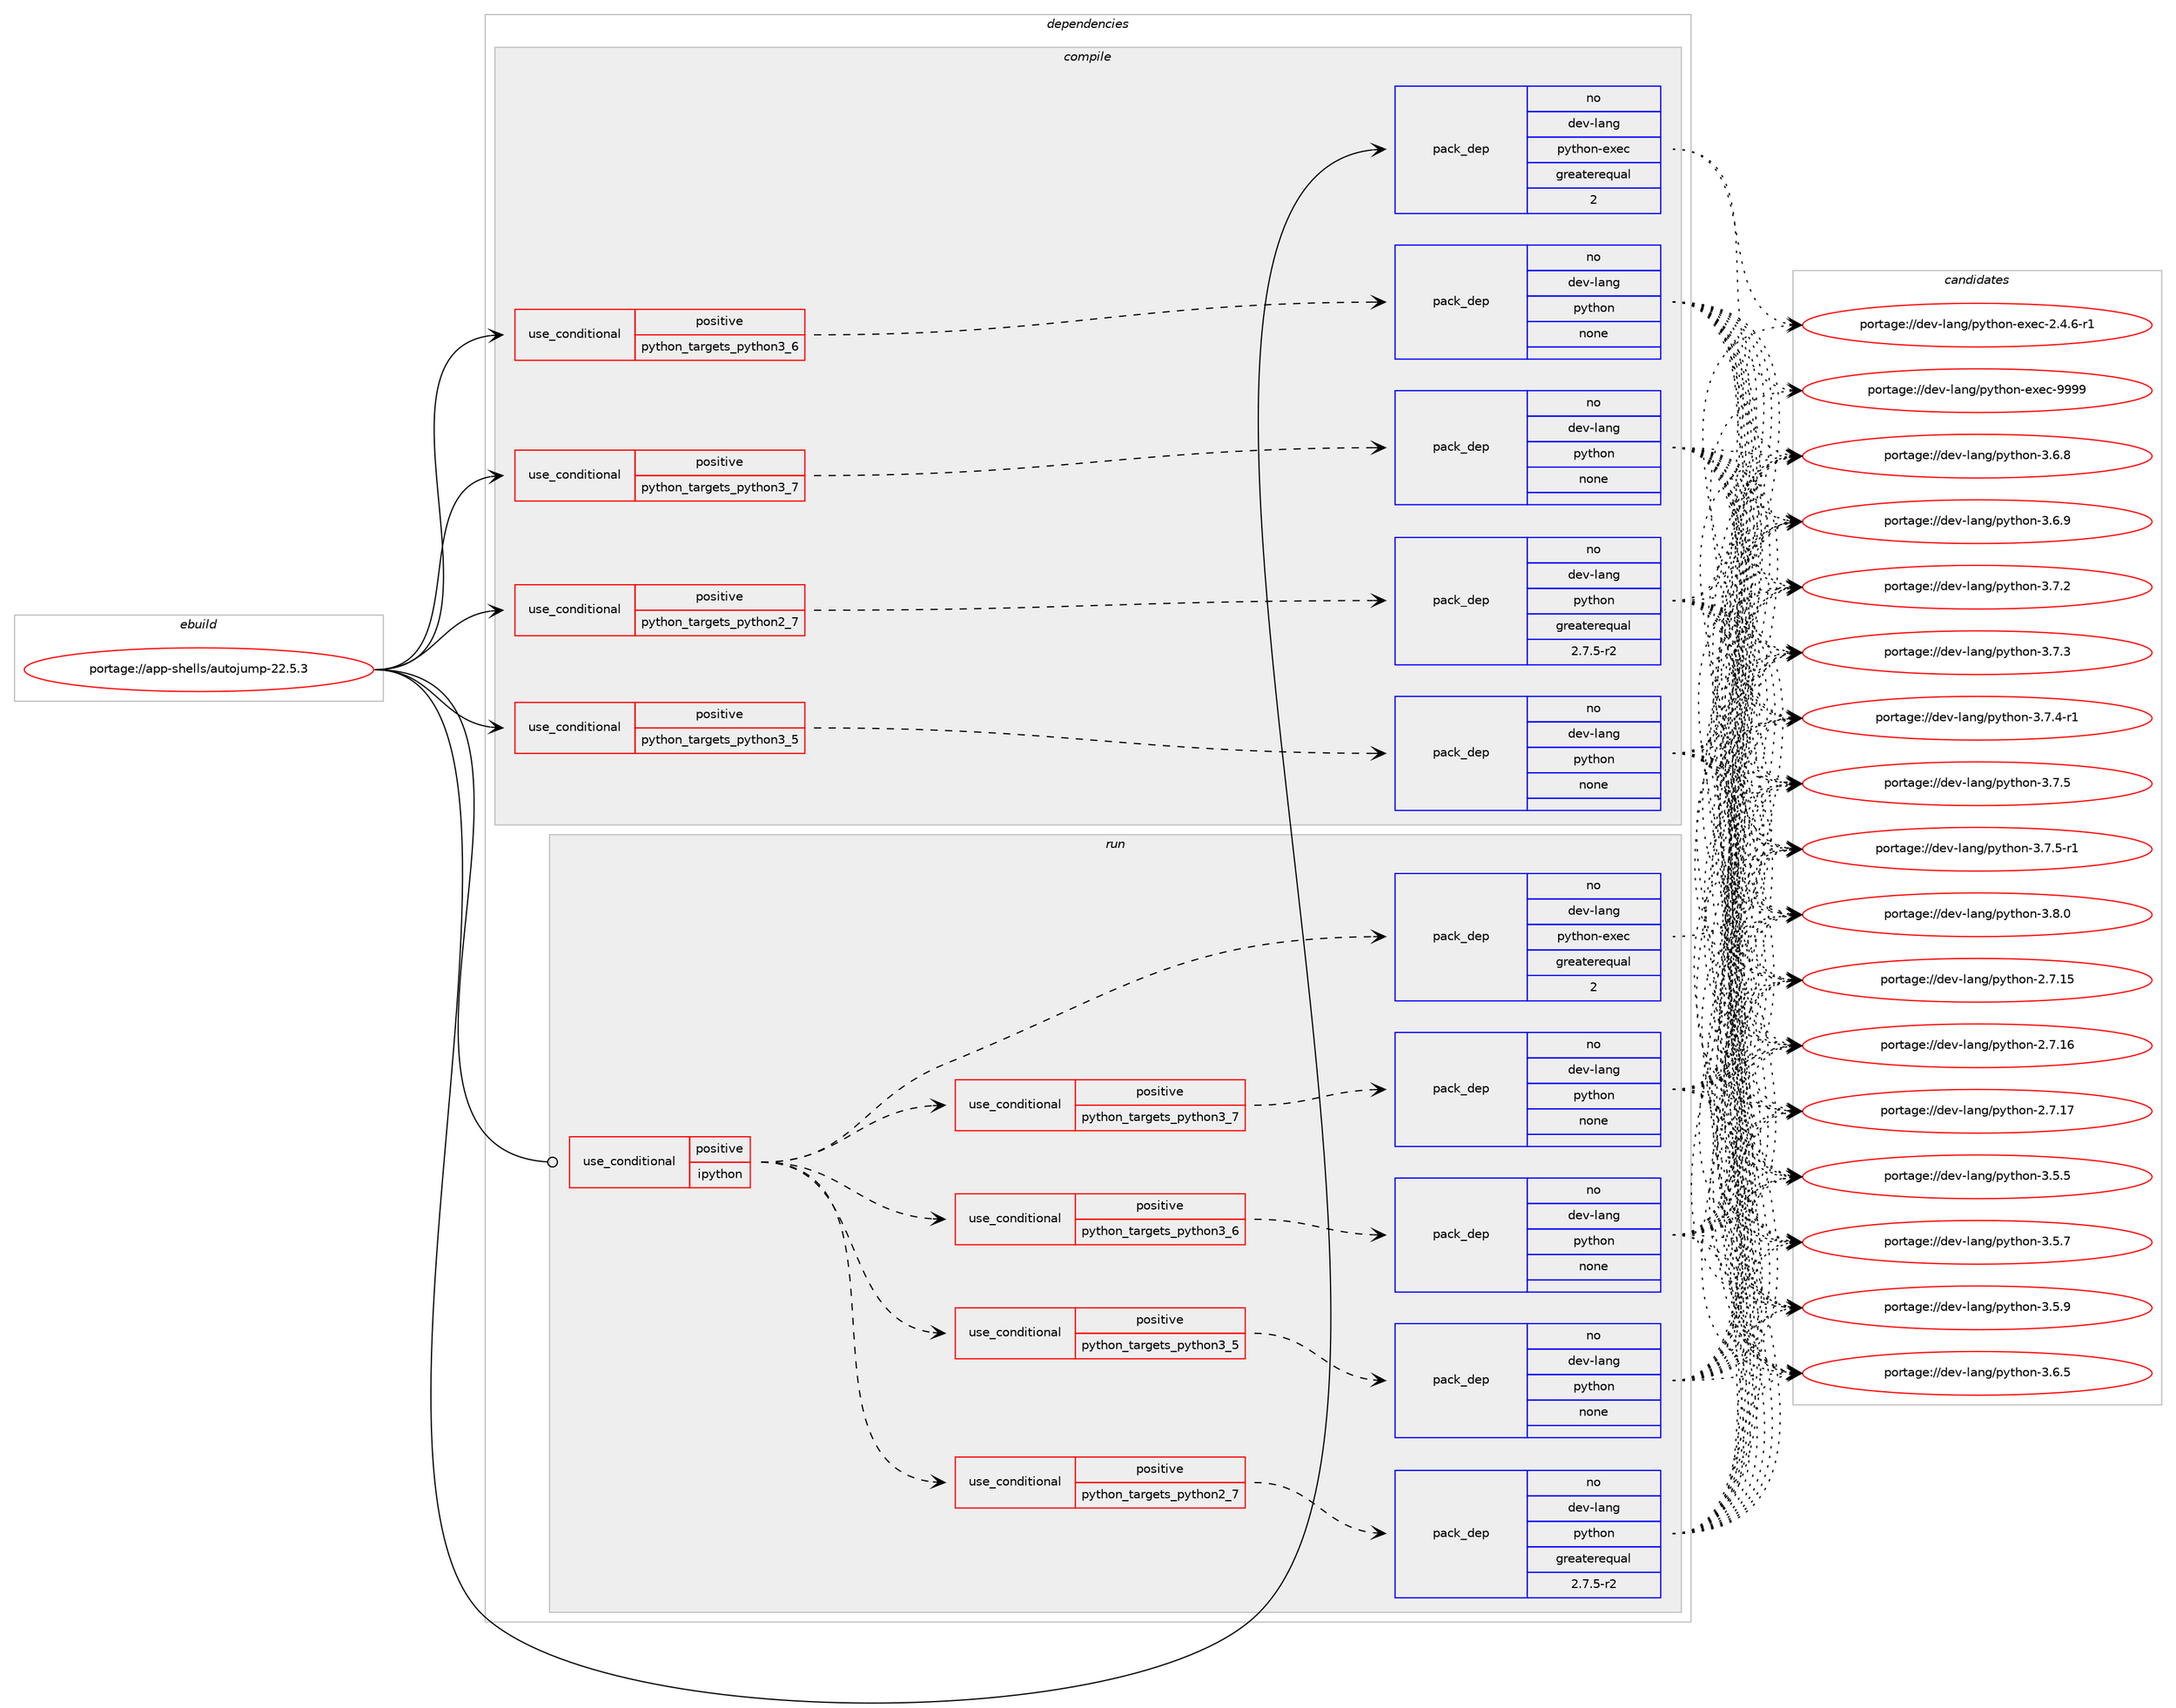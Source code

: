 digraph prolog {

# *************
# Graph options
# *************

newrank=true;
concentrate=true;
compound=true;
graph [rankdir=LR,fontname=Helvetica,fontsize=10,ranksep=1.5];#, ranksep=2.5, nodesep=0.2];
edge  [arrowhead=vee];
node  [fontname=Helvetica,fontsize=10];

# **********
# The ebuild
# **********

subgraph cluster_leftcol {
color=gray;
rank=same;
label=<<i>ebuild</i>>;
id [label="portage://app-shells/autojump-22.5.3", color=red, width=4, href="../app-shells/autojump-22.5.3.svg"];
}

# ****************
# The dependencies
# ****************

subgraph cluster_midcol {
color=gray;
label=<<i>dependencies</i>>;
subgraph cluster_compile {
fillcolor="#eeeeee";
style=filled;
label=<<i>compile</i>>;
subgraph cond10484 {
dependency42448 [label=<<TABLE BORDER="0" CELLBORDER="1" CELLSPACING="0" CELLPADDING="4"><TR><TD ROWSPAN="3" CELLPADDING="10">use_conditional</TD></TR><TR><TD>positive</TD></TR><TR><TD>python_targets_python2_7</TD></TR></TABLE>>, shape=none, color=red];
subgraph pack31258 {
dependency42449 [label=<<TABLE BORDER="0" CELLBORDER="1" CELLSPACING="0" CELLPADDING="4" WIDTH="220"><TR><TD ROWSPAN="6" CELLPADDING="30">pack_dep</TD></TR><TR><TD WIDTH="110">no</TD></TR><TR><TD>dev-lang</TD></TR><TR><TD>python</TD></TR><TR><TD>greaterequal</TD></TR><TR><TD>2.7.5-r2</TD></TR></TABLE>>, shape=none, color=blue];
}
dependency42448:e -> dependency42449:w [weight=20,style="dashed",arrowhead="vee"];
}
id:e -> dependency42448:w [weight=20,style="solid",arrowhead="vee"];
subgraph cond10485 {
dependency42450 [label=<<TABLE BORDER="0" CELLBORDER="1" CELLSPACING="0" CELLPADDING="4"><TR><TD ROWSPAN="3" CELLPADDING="10">use_conditional</TD></TR><TR><TD>positive</TD></TR><TR><TD>python_targets_python3_5</TD></TR></TABLE>>, shape=none, color=red];
subgraph pack31259 {
dependency42451 [label=<<TABLE BORDER="0" CELLBORDER="1" CELLSPACING="0" CELLPADDING="4" WIDTH="220"><TR><TD ROWSPAN="6" CELLPADDING="30">pack_dep</TD></TR><TR><TD WIDTH="110">no</TD></TR><TR><TD>dev-lang</TD></TR><TR><TD>python</TD></TR><TR><TD>none</TD></TR><TR><TD></TD></TR></TABLE>>, shape=none, color=blue];
}
dependency42450:e -> dependency42451:w [weight=20,style="dashed",arrowhead="vee"];
}
id:e -> dependency42450:w [weight=20,style="solid",arrowhead="vee"];
subgraph cond10486 {
dependency42452 [label=<<TABLE BORDER="0" CELLBORDER="1" CELLSPACING="0" CELLPADDING="4"><TR><TD ROWSPAN="3" CELLPADDING="10">use_conditional</TD></TR><TR><TD>positive</TD></TR><TR><TD>python_targets_python3_6</TD></TR></TABLE>>, shape=none, color=red];
subgraph pack31260 {
dependency42453 [label=<<TABLE BORDER="0" CELLBORDER="1" CELLSPACING="0" CELLPADDING="4" WIDTH="220"><TR><TD ROWSPAN="6" CELLPADDING="30">pack_dep</TD></TR><TR><TD WIDTH="110">no</TD></TR><TR><TD>dev-lang</TD></TR><TR><TD>python</TD></TR><TR><TD>none</TD></TR><TR><TD></TD></TR></TABLE>>, shape=none, color=blue];
}
dependency42452:e -> dependency42453:w [weight=20,style="dashed",arrowhead="vee"];
}
id:e -> dependency42452:w [weight=20,style="solid",arrowhead="vee"];
subgraph cond10487 {
dependency42454 [label=<<TABLE BORDER="0" CELLBORDER="1" CELLSPACING="0" CELLPADDING="4"><TR><TD ROWSPAN="3" CELLPADDING="10">use_conditional</TD></TR><TR><TD>positive</TD></TR><TR><TD>python_targets_python3_7</TD></TR></TABLE>>, shape=none, color=red];
subgraph pack31261 {
dependency42455 [label=<<TABLE BORDER="0" CELLBORDER="1" CELLSPACING="0" CELLPADDING="4" WIDTH="220"><TR><TD ROWSPAN="6" CELLPADDING="30">pack_dep</TD></TR><TR><TD WIDTH="110">no</TD></TR><TR><TD>dev-lang</TD></TR><TR><TD>python</TD></TR><TR><TD>none</TD></TR><TR><TD></TD></TR></TABLE>>, shape=none, color=blue];
}
dependency42454:e -> dependency42455:w [weight=20,style="dashed",arrowhead="vee"];
}
id:e -> dependency42454:w [weight=20,style="solid",arrowhead="vee"];
subgraph pack31262 {
dependency42456 [label=<<TABLE BORDER="0" CELLBORDER="1" CELLSPACING="0" CELLPADDING="4" WIDTH="220"><TR><TD ROWSPAN="6" CELLPADDING="30">pack_dep</TD></TR><TR><TD WIDTH="110">no</TD></TR><TR><TD>dev-lang</TD></TR><TR><TD>python-exec</TD></TR><TR><TD>greaterequal</TD></TR><TR><TD>2</TD></TR></TABLE>>, shape=none, color=blue];
}
id:e -> dependency42456:w [weight=20,style="solid",arrowhead="vee"];
}
subgraph cluster_compileandrun {
fillcolor="#eeeeee";
style=filled;
label=<<i>compile and run</i>>;
}
subgraph cluster_run {
fillcolor="#eeeeee";
style=filled;
label=<<i>run</i>>;
subgraph cond10488 {
dependency42457 [label=<<TABLE BORDER="0" CELLBORDER="1" CELLSPACING="0" CELLPADDING="4"><TR><TD ROWSPAN="3" CELLPADDING="10">use_conditional</TD></TR><TR><TD>positive</TD></TR><TR><TD>ipython</TD></TR></TABLE>>, shape=none, color=red];
subgraph cond10489 {
dependency42458 [label=<<TABLE BORDER="0" CELLBORDER="1" CELLSPACING="0" CELLPADDING="4"><TR><TD ROWSPAN="3" CELLPADDING="10">use_conditional</TD></TR><TR><TD>positive</TD></TR><TR><TD>python_targets_python2_7</TD></TR></TABLE>>, shape=none, color=red];
subgraph pack31263 {
dependency42459 [label=<<TABLE BORDER="0" CELLBORDER="1" CELLSPACING="0" CELLPADDING="4" WIDTH="220"><TR><TD ROWSPAN="6" CELLPADDING="30">pack_dep</TD></TR><TR><TD WIDTH="110">no</TD></TR><TR><TD>dev-lang</TD></TR><TR><TD>python</TD></TR><TR><TD>greaterequal</TD></TR><TR><TD>2.7.5-r2</TD></TR></TABLE>>, shape=none, color=blue];
}
dependency42458:e -> dependency42459:w [weight=20,style="dashed",arrowhead="vee"];
}
dependency42457:e -> dependency42458:w [weight=20,style="dashed",arrowhead="vee"];
subgraph cond10490 {
dependency42460 [label=<<TABLE BORDER="0" CELLBORDER="1" CELLSPACING="0" CELLPADDING="4"><TR><TD ROWSPAN="3" CELLPADDING="10">use_conditional</TD></TR><TR><TD>positive</TD></TR><TR><TD>python_targets_python3_5</TD></TR></TABLE>>, shape=none, color=red];
subgraph pack31264 {
dependency42461 [label=<<TABLE BORDER="0" CELLBORDER="1" CELLSPACING="0" CELLPADDING="4" WIDTH="220"><TR><TD ROWSPAN="6" CELLPADDING="30">pack_dep</TD></TR><TR><TD WIDTH="110">no</TD></TR><TR><TD>dev-lang</TD></TR><TR><TD>python</TD></TR><TR><TD>none</TD></TR><TR><TD></TD></TR></TABLE>>, shape=none, color=blue];
}
dependency42460:e -> dependency42461:w [weight=20,style="dashed",arrowhead="vee"];
}
dependency42457:e -> dependency42460:w [weight=20,style="dashed",arrowhead="vee"];
subgraph cond10491 {
dependency42462 [label=<<TABLE BORDER="0" CELLBORDER="1" CELLSPACING="0" CELLPADDING="4"><TR><TD ROWSPAN="3" CELLPADDING="10">use_conditional</TD></TR><TR><TD>positive</TD></TR><TR><TD>python_targets_python3_6</TD></TR></TABLE>>, shape=none, color=red];
subgraph pack31265 {
dependency42463 [label=<<TABLE BORDER="0" CELLBORDER="1" CELLSPACING="0" CELLPADDING="4" WIDTH="220"><TR><TD ROWSPAN="6" CELLPADDING="30">pack_dep</TD></TR><TR><TD WIDTH="110">no</TD></TR><TR><TD>dev-lang</TD></TR><TR><TD>python</TD></TR><TR><TD>none</TD></TR><TR><TD></TD></TR></TABLE>>, shape=none, color=blue];
}
dependency42462:e -> dependency42463:w [weight=20,style="dashed",arrowhead="vee"];
}
dependency42457:e -> dependency42462:w [weight=20,style="dashed",arrowhead="vee"];
subgraph cond10492 {
dependency42464 [label=<<TABLE BORDER="0" CELLBORDER="1" CELLSPACING="0" CELLPADDING="4"><TR><TD ROWSPAN="3" CELLPADDING="10">use_conditional</TD></TR><TR><TD>positive</TD></TR><TR><TD>python_targets_python3_7</TD></TR></TABLE>>, shape=none, color=red];
subgraph pack31266 {
dependency42465 [label=<<TABLE BORDER="0" CELLBORDER="1" CELLSPACING="0" CELLPADDING="4" WIDTH="220"><TR><TD ROWSPAN="6" CELLPADDING="30">pack_dep</TD></TR><TR><TD WIDTH="110">no</TD></TR><TR><TD>dev-lang</TD></TR><TR><TD>python</TD></TR><TR><TD>none</TD></TR><TR><TD></TD></TR></TABLE>>, shape=none, color=blue];
}
dependency42464:e -> dependency42465:w [weight=20,style="dashed",arrowhead="vee"];
}
dependency42457:e -> dependency42464:w [weight=20,style="dashed",arrowhead="vee"];
subgraph pack31267 {
dependency42466 [label=<<TABLE BORDER="0" CELLBORDER="1" CELLSPACING="0" CELLPADDING="4" WIDTH="220"><TR><TD ROWSPAN="6" CELLPADDING="30">pack_dep</TD></TR><TR><TD WIDTH="110">no</TD></TR><TR><TD>dev-lang</TD></TR><TR><TD>python-exec</TD></TR><TR><TD>greaterequal</TD></TR><TR><TD>2</TD></TR></TABLE>>, shape=none, color=blue];
}
dependency42457:e -> dependency42466:w [weight=20,style="dashed",arrowhead="vee"];
}
id:e -> dependency42457:w [weight=20,style="solid",arrowhead="odot"];
}
}

# **************
# The candidates
# **************

subgraph cluster_choices {
rank=same;
color=gray;
label=<<i>candidates</i>>;

subgraph choice31258 {
color=black;
nodesep=1;
choiceportage10010111845108971101034711212111610411111045504655464953 [label="portage://dev-lang/python-2.7.15", color=red, width=4,href="../dev-lang/python-2.7.15.svg"];
choiceportage10010111845108971101034711212111610411111045504655464954 [label="portage://dev-lang/python-2.7.16", color=red, width=4,href="../dev-lang/python-2.7.16.svg"];
choiceportage10010111845108971101034711212111610411111045504655464955 [label="portage://dev-lang/python-2.7.17", color=red, width=4,href="../dev-lang/python-2.7.17.svg"];
choiceportage100101118451089711010347112121116104111110455146534653 [label="portage://dev-lang/python-3.5.5", color=red, width=4,href="../dev-lang/python-3.5.5.svg"];
choiceportage100101118451089711010347112121116104111110455146534655 [label="portage://dev-lang/python-3.5.7", color=red, width=4,href="../dev-lang/python-3.5.7.svg"];
choiceportage100101118451089711010347112121116104111110455146534657 [label="portage://dev-lang/python-3.5.9", color=red, width=4,href="../dev-lang/python-3.5.9.svg"];
choiceportage100101118451089711010347112121116104111110455146544653 [label="portage://dev-lang/python-3.6.5", color=red, width=4,href="../dev-lang/python-3.6.5.svg"];
choiceportage100101118451089711010347112121116104111110455146544656 [label="portage://dev-lang/python-3.6.8", color=red, width=4,href="../dev-lang/python-3.6.8.svg"];
choiceportage100101118451089711010347112121116104111110455146544657 [label="portage://dev-lang/python-3.6.9", color=red, width=4,href="../dev-lang/python-3.6.9.svg"];
choiceportage100101118451089711010347112121116104111110455146554650 [label="portage://dev-lang/python-3.7.2", color=red, width=4,href="../dev-lang/python-3.7.2.svg"];
choiceportage100101118451089711010347112121116104111110455146554651 [label="portage://dev-lang/python-3.7.3", color=red, width=4,href="../dev-lang/python-3.7.3.svg"];
choiceportage1001011184510897110103471121211161041111104551465546524511449 [label="portage://dev-lang/python-3.7.4-r1", color=red, width=4,href="../dev-lang/python-3.7.4-r1.svg"];
choiceportage100101118451089711010347112121116104111110455146554653 [label="portage://dev-lang/python-3.7.5", color=red, width=4,href="../dev-lang/python-3.7.5.svg"];
choiceportage1001011184510897110103471121211161041111104551465546534511449 [label="portage://dev-lang/python-3.7.5-r1", color=red, width=4,href="../dev-lang/python-3.7.5-r1.svg"];
choiceportage100101118451089711010347112121116104111110455146564648 [label="portage://dev-lang/python-3.8.0", color=red, width=4,href="../dev-lang/python-3.8.0.svg"];
dependency42449:e -> choiceportage10010111845108971101034711212111610411111045504655464953:w [style=dotted,weight="100"];
dependency42449:e -> choiceportage10010111845108971101034711212111610411111045504655464954:w [style=dotted,weight="100"];
dependency42449:e -> choiceportage10010111845108971101034711212111610411111045504655464955:w [style=dotted,weight="100"];
dependency42449:e -> choiceportage100101118451089711010347112121116104111110455146534653:w [style=dotted,weight="100"];
dependency42449:e -> choiceportage100101118451089711010347112121116104111110455146534655:w [style=dotted,weight="100"];
dependency42449:e -> choiceportage100101118451089711010347112121116104111110455146534657:w [style=dotted,weight="100"];
dependency42449:e -> choiceportage100101118451089711010347112121116104111110455146544653:w [style=dotted,weight="100"];
dependency42449:e -> choiceportage100101118451089711010347112121116104111110455146544656:w [style=dotted,weight="100"];
dependency42449:e -> choiceportage100101118451089711010347112121116104111110455146544657:w [style=dotted,weight="100"];
dependency42449:e -> choiceportage100101118451089711010347112121116104111110455146554650:w [style=dotted,weight="100"];
dependency42449:e -> choiceportage100101118451089711010347112121116104111110455146554651:w [style=dotted,weight="100"];
dependency42449:e -> choiceportage1001011184510897110103471121211161041111104551465546524511449:w [style=dotted,weight="100"];
dependency42449:e -> choiceportage100101118451089711010347112121116104111110455146554653:w [style=dotted,weight="100"];
dependency42449:e -> choiceportage1001011184510897110103471121211161041111104551465546534511449:w [style=dotted,weight="100"];
dependency42449:e -> choiceportage100101118451089711010347112121116104111110455146564648:w [style=dotted,weight="100"];
}
subgraph choice31259 {
color=black;
nodesep=1;
choiceportage10010111845108971101034711212111610411111045504655464953 [label="portage://dev-lang/python-2.7.15", color=red, width=4,href="../dev-lang/python-2.7.15.svg"];
choiceportage10010111845108971101034711212111610411111045504655464954 [label="portage://dev-lang/python-2.7.16", color=red, width=4,href="../dev-lang/python-2.7.16.svg"];
choiceportage10010111845108971101034711212111610411111045504655464955 [label="portage://dev-lang/python-2.7.17", color=red, width=4,href="../dev-lang/python-2.7.17.svg"];
choiceportage100101118451089711010347112121116104111110455146534653 [label="portage://dev-lang/python-3.5.5", color=red, width=4,href="../dev-lang/python-3.5.5.svg"];
choiceportage100101118451089711010347112121116104111110455146534655 [label="portage://dev-lang/python-3.5.7", color=red, width=4,href="../dev-lang/python-3.5.7.svg"];
choiceportage100101118451089711010347112121116104111110455146534657 [label="portage://dev-lang/python-3.5.9", color=red, width=4,href="../dev-lang/python-3.5.9.svg"];
choiceportage100101118451089711010347112121116104111110455146544653 [label="portage://dev-lang/python-3.6.5", color=red, width=4,href="../dev-lang/python-3.6.5.svg"];
choiceportage100101118451089711010347112121116104111110455146544656 [label="portage://dev-lang/python-3.6.8", color=red, width=4,href="../dev-lang/python-3.6.8.svg"];
choiceportage100101118451089711010347112121116104111110455146544657 [label="portage://dev-lang/python-3.6.9", color=red, width=4,href="../dev-lang/python-3.6.9.svg"];
choiceportage100101118451089711010347112121116104111110455146554650 [label="portage://dev-lang/python-3.7.2", color=red, width=4,href="../dev-lang/python-3.7.2.svg"];
choiceportage100101118451089711010347112121116104111110455146554651 [label="portage://dev-lang/python-3.7.3", color=red, width=4,href="../dev-lang/python-3.7.3.svg"];
choiceportage1001011184510897110103471121211161041111104551465546524511449 [label="portage://dev-lang/python-3.7.4-r1", color=red, width=4,href="../dev-lang/python-3.7.4-r1.svg"];
choiceportage100101118451089711010347112121116104111110455146554653 [label="portage://dev-lang/python-3.7.5", color=red, width=4,href="../dev-lang/python-3.7.5.svg"];
choiceportage1001011184510897110103471121211161041111104551465546534511449 [label="portage://dev-lang/python-3.7.5-r1", color=red, width=4,href="../dev-lang/python-3.7.5-r1.svg"];
choiceportage100101118451089711010347112121116104111110455146564648 [label="portage://dev-lang/python-3.8.0", color=red, width=4,href="../dev-lang/python-3.8.0.svg"];
dependency42451:e -> choiceportage10010111845108971101034711212111610411111045504655464953:w [style=dotted,weight="100"];
dependency42451:e -> choiceportage10010111845108971101034711212111610411111045504655464954:w [style=dotted,weight="100"];
dependency42451:e -> choiceportage10010111845108971101034711212111610411111045504655464955:w [style=dotted,weight="100"];
dependency42451:e -> choiceportage100101118451089711010347112121116104111110455146534653:w [style=dotted,weight="100"];
dependency42451:e -> choiceportage100101118451089711010347112121116104111110455146534655:w [style=dotted,weight="100"];
dependency42451:e -> choiceportage100101118451089711010347112121116104111110455146534657:w [style=dotted,weight="100"];
dependency42451:e -> choiceportage100101118451089711010347112121116104111110455146544653:w [style=dotted,weight="100"];
dependency42451:e -> choiceportage100101118451089711010347112121116104111110455146544656:w [style=dotted,weight="100"];
dependency42451:e -> choiceportage100101118451089711010347112121116104111110455146544657:w [style=dotted,weight="100"];
dependency42451:e -> choiceportage100101118451089711010347112121116104111110455146554650:w [style=dotted,weight="100"];
dependency42451:e -> choiceportage100101118451089711010347112121116104111110455146554651:w [style=dotted,weight="100"];
dependency42451:e -> choiceportage1001011184510897110103471121211161041111104551465546524511449:w [style=dotted,weight="100"];
dependency42451:e -> choiceportage100101118451089711010347112121116104111110455146554653:w [style=dotted,weight="100"];
dependency42451:e -> choiceportage1001011184510897110103471121211161041111104551465546534511449:w [style=dotted,weight="100"];
dependency42451:e -> choiceportage100101118451089711010347112121116104111110455146564648:w [style=dotted,weight="100"];
}
subgraph choice31260 {
color=black;
nodesep=1;
choiceportage10010111845108971101034711212111610411111045504655464953 [label="portage://dev-lang/python-2.7.15", color=red, width=4,href="../dev-lang/python-2.7.15.svg"];
choiceportage10010111845108971101034711212111610411111045504655464954 [label="portage://dev-lang/python-2.7.16", color=red, width=4,href="../dev-lang/python-2.7.16.svg"];
choiceportage10010111845108971101034711212111610411111045504655464955 [label="portage://dev-lang/python-2.7.17", color=red, width=4,href="../dev-lang/python-2.7.17.svg"];
choiceportage100101118451089711010347112121116104111110455146534653 [label="portage://dev-lang/python-3.5.5", color=red, width=4,href="../dev-lang/python-3.5.5.svg"];
choiceportage100101118451089711010347112121116104111110455146534655 [label="portage://dev-lang/python-3.5.7", color=red, width=4,href="../dev-lang/python-3.5.7.svg"];
choiceportage100101118451089711010347112121116104111110455146534657 [label="portage://dev-lang/python-3.5.9", color=red, width=4,href="../dev-lang/python-3.5.9.svg"];
choiceportage100101118451089711010347112121116104111110455146544653 [label="portage://dev-lang/python-3.6.5", color=red, width=4,href="../dev-lang/python-3.6.5.svg"];
choiceportage100101118451089711010347112121116104111110455146544656 [label="portage://dev-lang/python-3.6.8", color=red, width=4,href="../dev-lang/python-3.6.8.svg"];
choiceportage100101118451089711010347112121116104111110455146544657 [label="portage://dev-lang/python-3.6.9", color=red, width=4,href="../dev-lang/python-3.6.9.svg"];
choiceportage100101118451089711010347112121116104111110455146554650 [label="portage://dev-lang/python-3.7.2", color=red, width=4,href="../dev-lang/python-3.7.2.svg"];
choiceportage100101118451089711010347112121116104111110455146554651 [label="portage://dev-lang/python-3.7.3", color=red, width=4,href="../dev-lang/python-3.7.3.svg"];
choiceportage1001011184510897110103471121211161041111104551465546524511449 [label="portage://dev-lang/python-3.7.4-r1", color=red, width=4,href="../dev-lang/python-3.7.4-r1.svg"];
choiceportage100101118451089711010347112121116104111110455146554653 [label="portage://dev-lang/python-3.7.5", color=red, width=4,href="../dev-lang/python-3.7.5.svg"];
choiceportage1001011184510897110103471121211161041111104551465546534511449 [label="portage://dev-lang/python-3.7.5-r1", color=red, width=4,href="../dev-lang/python-3.7.5-r1.svg"];
choiceportage100101118451089711010347112121116104111110455146564648 [label="portage://dev-lang/python-3.8.0", color=red, width=4,href="../dev-lang/python-3.8.0.svg"];
dependency42453:e -> choiceportage10010111845108971101034711212111610411111045504655464953:w [style=dotted,weight="100"];
dependency42453:e -> choiceportage10010111845108971101034711212111610411111045504655464954:w [style=dotted,weight="100"];
dependency42453:e -> choiceportage10010111845108971101034711212111610411111045504655464955:w [style=dotted,weight="100"];
dependency42453:e -> choiceportage100101118451089711010347112121116104111110455146534653:w [style=dotted,weight="100"];
dependency42453:e -> choiceportage100101118451089711010347112121116104111110455146534655:w [style=dotted,weight="100"];
dependency42453:e -> choiceportage100101118451089711010347112121116104111110455146534657:w [style=dotted,weight="100"];
dependency42453:e -> choiceportage100101118451089711010347112121116104111110455146544653:w [style=dotted,weight="100"];
dependency42453:e -> choiceportage100101118451089711010347112121116104111110455146544656:w [style=dotted,weight="100"];
dependency42453:e -> choiceportage100101118451089711010347112121116104111110455146544657:w [style=dotted,weight="100"];
dependency42453:e -> choiceportage100101118451089711010347112121116104111110455146554650:w [style=dotted,weight="100"];
dependency42453:e -> choiceportage100101118451089711010347112121116104111110455146554651:w [style=dotted,weight="100"];
dependency42453:e -> choiceportage1001011184510897110103471121211161041111104551465546524511449:w [style=dotted,weight="100"];
dependency42453:e -> choiceportage100101118451089711010347112121116104111110455146554653:w [style=dotted,weight="100"];
dependency42453:e -> choiceportage1001011184510897110103471121211161041111104551465546534511449:w [style=dotted,weight="100"];
dependency42453:e -> choiceportage100101118451089711010347112121116104111110455146564648:w [style=dotted,weight="100"];
}
subgraph choice31261 {
color=black;
nodesep=1;
choiceportage10010111845108971101034711212111610411111045504655464953 [label="portage://dev-lang/python-2.7.15", color=red, width=4,href="../dev-lang/python-2.7.15.svg"];
choiceportage10010111845108971101034711212111610411111045504655464954 [label="portage://dev-lang/python-2.7.16", color=red, width=4,href="../dev-lang/python-2.7.16.svg"];
choiceportage10010111845108971101034711212111610411111045504655464955 [label="portage://dev-lang/python-2.7.17", color=red, width=4,href="../dev-lang/python-2.7.17.svg"];
choiceportage100101118451089711010347112121116104111110455146534653 [label="portage://dev-lang/python-3.5.5", color=red, width=4,href="../dev-lang/python-3.5.5.svg"];
choiceportage100101118451089711010347112121116104111110455146534655 [label="portage://dev-lang/python-3.5.7", color=red, width=4,href="../dev-lang/python-3.5.7.svg"];
choiceportage100101118451089711010347112121116104111110455146534657 [label="portage://dev-lang/python-3.5.9", color=red, width=4,href="../dev-lang/python-3.5.9.svg"];
choiceportage100101118451089711010347112121116104111110455146544653 [label="portage://dev-lang/python-3.6.5", color=red, width=4,href="../dev-lang/python-3.6.5.svg"];
choiceportage100101118451089711010347112121116104111110455146544656 [label="portage://dev-lang/python-3.6.8", color=red, width=4,href="../dev-lang/python-3.6.8.svg"];
choiceportage100101118451089711010347112121116104111110455146544657 [label="portage://dev-lang/python-3.6.9", color=red, width=4,href="../dev-lang/python-3.6.9.svg"];
choiceportage100101118451089711010347112121116104111110455146554650 [label="portage://dev-lang/python-3.7.2", color=red, width=4,href="../dev-lang/python-3.7.2.svg"];
choiceportage100101118451089711010347112121116104111110455146554651 [label="portage://dev-lang/python-3.7.3", color=red, width=4,href="../dev-lang/python-3.7.3.svg"];
choiceportage1001011184510897110103471121211161041111104551465546524511449 [label="portage://dev-lang/python-3.7.4-r1", color=red, width=4,href="../dev-lang/python-3.7.4-r1.svg"];
choiceportage100101118451089711010347112121116104111110455146554653 [label="portage://dev-lang/python-3.7.5", color=red, width=4,href="../dev-lang/python-3.7.5.svg"];
choiceportage1001011184510897110103471121211161041111104551465546534511449 [label="portage://dev-lang/python-3.7.5-r1", color=red, width=4,href="../dev-lang/python-3.7.5-r1.svg"];
choiceportage100101118451089711010347112121116104111110455146564648 [label="portage://dev-lang/python-3.8.0", color=red, width=4,href="../dev-lang/python-3.8.0.svg"];
dependency42455:e -> choiceportage10010111845108971101034711212111610411111045504655464953:w [style=dotted,weight="100"];
dependency42455:e -> choiceportage10010111845108971101034711212111610411111045504655464954:w [style=dotted,weight="100"];
dependency42455:e -> choiceportage10010111845108971101034711212111610411111045504655464955:w [style=dotted,weight="100"];
dependency42455:e -> choiceportage100101118451089711010347112121116104111110455146534653:w [style=dotted,weight="100"];
dependency42455:e -> choiceportage100101118451089711010347112121116104111110455146534655:w [style=dotted,weight="100"];
dependency42455:e -> choiceportage100101118451089711010347112121116104111110455146534657:w [style=dotted,weight="100"];
dependency42455:e -> choiceportage100101118451089711010347112121116104111110455146544653:w [style=dotted,weight="100"];
dependency42455:e -> choiceportage100101118451089711010347112121116104111110455146544656:w [style=dotted,weight="100"];
dependency42455:e -> choiceportage100101118451089711010347112121116104111110455146544657:w [style=dotted,weight="100"];
dependency42455:e -> choiceportage100101118451089711010347112121116104111110455146554650:w [style=dotted,weight="100"];
dependency42455:e -> choiceportage100101118451089711010347112121116104111110455146554651:w [style=dotted,weight="100"];
dependency42455:e -> choiceportage1001011184510897110103471121211161041111104551465546524511449:w [style=dotted,weight="100"];
dependency42455:e -> choiceportage100101118451089711010347112121116104111110455146554653:w [style=dotted,weight="100"];
dependency42455:e -> choiceportage1001011184510897110103471121211161041111104551465546534511449:w [style=dotted,weight="100"];
dependency42455:e -> choiceportage100101118451089711010347112121116104111110455146564648:w [style=dotted,weight="100"];
}
subgraph choice31262 {
color=black;
nodesep=1;
choiceportage10010111845108971101034711212111610411111045101120101994550465246544511449 [label="portage://dev-lang/python-exec-2.4.6-r1", color=red, width=4,href="../dev-lang/python-exec-2.4.6-r1.svg"];
choiceportage10010111845108971101034711212111610411111045101120101994557575757 [label="portage://dev-lang/python-exec-9999", color=red, width=4,href="../dev-lang/python-exec-9999.svg"];
dependency42456:e -> choiceportage10010111845108971101034711212111610411111045101120101994550465246544511449:w [style=dotted,weight="100"];
dependency42456:e -> choiceportage10010111845108971101034711212111610411111045101120101994557575757:w [style=dotted,weight="100"];
}
subgraph choice31263 {
color=black;
nodesep=1;
choiceportage10010111845108971101034711212111610411111045504655464953 [label="portage://dev-lang/python-2.7.15", color=red, width=4,href="../dev-lang/python-2.7.15.svg"];
choiceportage10010111845108971101034711212111610411111045504655464954 [label="portage://dev-lang/python-2.7.16", color=red, width=4,href="../dev-lang/python-2.7.16.svg"];
choiceportage10010111845108971101034711212111610411111045504655464955 [label="portage://dev-lang/python-2.7.17", color=red, width=4,href="../dev-lang/python-2.7.17.svg"];
choiceportage100101118451089711010347112121116104111110455146534653 [label="portage://dev-lang/python-3.5.5", color=red, width=4,href="../dev-lang/python-3.5.5.svg"];
choiceportage100101118451089711010347112121116104111110455146534655 [label="portage://dev-lang/python-3.5.7", color=red, width=4,href="../dev-lang/python-3.5.7.svg"];
choiceportage100101118451089711010347112121116104111110455146534657 [label="portage://dev-lang/python-3.5.9", color=red, width=4,href="../dev-lang/python-3.5.9.svg"];
choiceportage100101118451089711010347112121116104111110455146544653 [label="portage://dev-lang/python-3.6.5", color=red, width=4,href="../dev-lang/python-3.6.5.svg"];
choiceportage100101118451089711010347112121116104111110455146544656 [label="portage://dev-lang/python-3.6.8", color=red, width=4,href="../dev-lang/python-3.6.8.svg"];
choiceportage100101118451089711010347112121116104111110455146544657 [label="portage://dev-lang/python-3.6.9", color=red, width=4,href="../dev-lang/python-3.6.9.svg"];
choiceportage100101118451089711010347112121116104111110455146554650 [label="portage://dev-lang/python-3.7.2", color=red, width=4,href="../dev-lang/python-3.7.2.svg"];
choiceportage100101118451089711010347112121116104111110455146554651 [label="portage://dev-lang/python-3.7.3", color=red, width=4,href="../dev-lang/python-3.7.3.svg"];
choiceportage1001011184510897110103471121211161041111104551465546524511449 [label="portage://dev-lang/python-3.7.4-r1", color=red, width=4,href="../dev-lang/python-3.7.4-r1.svg"];
choiceportage100101118451089711010347112121116104111110455146554653 [label="portage://dev-lang/python-3.7.5", color=red, width=4,href="../dev-lang/python-3.7.5.svg"];
choiceportage1001011184510897110103471121211161041111104551465546534511449 [label="portage://dev-lang/python-3.7.5-r1", color=red, width=4,href="../dev-lang/python-3.7.5-r1.svg"];
choiceportage100101118451089711010347112121116104111110455146564648 [label="portage://dev-lang/python-3.8.0", color=red, width=4,href="../dev-lang/python-3.8.0.svg"];
dependency42459:e -> choiceportage10010111845108971101034711212111610411111045504655464953:w [style=dotted,weight="100"];
dependency42459:e -> choiceportage10010111845108971101034711212111610411111045504655464954:w [style=dotted,weight="100"];
dependency42459:e -> choiceportage10010111845108971101034711212111610411111045504655464955:w [style=dotted,weight="100"];
dependency42459:e -> choiceportage100101118451089711010347112121116104111110455146534653:w [style=dotted,weight="100"];
dependency42459:e -> choiceportage100101118451089711010347112121116104111110455146534655:w [style=dotted,weight="100"];
dependency42459:e -> choiceportage100101118451089711010347112121116104111110455146534657:w [style=dotted,weight="100"];
dependency42459:e -> choiceportage100101118451089711010347112121116104111110455146544653:w [style=dotted,weight="100"];
dependency42459:e -> choiceportage100101118451089711010347112121116104111110455146544656:w [style=dotted,weight="100"];
dependency42459:e -> choiceportage100101118451089711010347112121116104111110455146544657:w [style=dotted,weight="100"];
dependency42459:e -> choiceportage100101118451089711010347112121116104111110455146554650:w [style=dotted,weight="100"];
dependency42459:e -> choiceportage100101118451089711010347112121116104111110455146554651:w [style=dotted,weight="100"];
dependency42459:e -> choiceportage1001011184510897110103471121211161041111104551465546524511449:w [style=dotted,weight="100"];
dependency42459:e -> choiceportage100101118451089711010347112121116104111110455146554653:w [style=dotted,weight="100"];
dependency42459:e -> choiceportage1001011184510897110103471121211161041111104551465546534511449:w [style=dotted,weight="100"];
dependency42459:e -> choiceportage100101118451089711010347112121116104111110455146564648:w [style=dotted,weight="100"];
}
subgraph choice31264 {
color=black;
nodesep=1;
choiceportage10010111845108971101034711212111610411111045504655464953 [label="portage://dev-lang/python-2.7.15", color=red, width=4,href="../dev-lang/python-2.7.15.svg"];
choiceportage10010111845108971101034711212111610411111045504655464954 [label="portage://dev-lang/python-2.7.16", color=red, width=4,href="../dev-lang/python-2.7.16.svg"];
choiceportage10010111845108971101034711212111610411111045504655464955 [label="portage://dev-lang/python-2.7.17", color=red, width=4,href="../dev-lang/python-2.7.17.svg"];
choiceportage100101118451089711010347112121116104111110455146534653 [label="portage://dev-lang/python-3.5.5", color=red, width=4,href="../dev-lang/python-3.5.5.svg"];
choiceportage100101118451089711010347112121116104111110455146534655 [label="portage://dev-lang/python-3.5.7", color=red, width=4,href="../dev-lang/python-3.5.7.svg"];
choiceportage100101118451089711010347112121116104111110455146534657 [label="portage://dev-lang/python-3.5.9", color=red, width=4,href="../dev-lang/python-3.5.9.svg"];
choiceportage100101118451089711010347112121116104111110455146544653 [label="portage://dev-lang/python-3.6.5", color=red, width=4,href="../dev-lang/python-3.6.5.svg"];
choiceportage100101118451089711010347112121116104111110455146544656 [label="portage://dev-lang/python-3.6.8", color=red, width=4,href="../dev-lang/python-3.6.8.svg"];
choiceportage100101118451089711010347112121116104111110455146544657 [label="portage://dev-lang/python-3.6.9", color=red, width=4,href="../dev-lang/python-3.6.9.svg"];
choiceportage100101118451089711010347112121116104111110455146554650 [label="portage://dev-lang/python-3.7.2", color=red, width=4,href="../dev-lang/python-3.7.2.svg"];
choiceportage100101118451089711010347112121116104111110455146554651 [label="portage://dev-lang/python-3.7.3", color=red, width=4,href="../dev-lang/python-3.7.3.svg"];
choiceportage1001011184510897110103471121211161041111104551465546524511449 [label="portage://dev-lang/python-3.7.4-r1", color=red, width=4,href="../dev-lang/python-3.7.4-r1.svg"];
choiceportage100101118451089711010347112121116104111110455146554653 [label="portage://dev-lang/python-3.7.5", color=red, width=4,href="../dev-lang/python-3.7.5.svg"];
choiceportage1001011184510897110103471121211161041111104551465546534511449 [label="portage://dev-lang/python-3.7.5-r1", color=red, width=4,href="../dev-lang/python-3.7.5-r1.svg"];
choiceportage100101118451089711010347112121116104111110455146564648 [label="portage://dev-lang/python-3.8.0", color=red, width=4,href="../dev-lang/python-3.8.0.svg"];
dependency42461:e -> choiceportage10010111845108971101034711212111610411111045504655464953:w [style=dotted,weight="100"];
dependency42461:e -> choiceportage10010111845108971101034711212111610411111045504655464954:w [style=dotted,weight="100"];
dependency42461:e -> choiceportage10010111845108971101034711212111610411111045504655464955:w [style=dotted,weight="100"];
dependency42461:e -> choiceportage100101118451089711010347112121116104111110455146534653:w [style=dotted,weight="100"];
dependency42461:e -> choiceportage100101118451089711010347112121116104111110455146534655:w [style=dotted,weight="100"];
dependency42461:e -> choiceportage100101118451089711010347112121116104111110455146534657:w [style=dotted,weight="100"];
dependency42461:e -> choiceportage100101118451089711010347112121116104111110455146544653:w [style=dotted,weight="100"];
dependency42461:e -> choiceportage100101118451089711010347112121116104111110455146544656:w [style=dotted,weight="100"];
dependency42461:e -> choiceportage100101118451089711010347112121116104111110455146544657:w [style=dotted,weight="100"];
dependency42461:e -> choiceportage100101118451089711010347112121116104111110455146554650:w [style=dotted,weight="100"];
dependency42461:e -> choiceportage100101118451089711010347112121116104111110455146554651:w [style=dotted,weight="100"];
dependency42461:e -> choiceportage1001011184510897110103471121211161041111104551465546524511449:w [style=dotted,weight="100"];
dependency42461:e -> choiceportage100101118451089711010347112121116104111110455146554653:w [style=dotted,weight="100"];
dependency42461:e -> choiceportage1001011184510897110103471121211161041111104551465546534511449:w [style=dotted,weight="100"];
dependency42461:e -> choiceportage100101118451089711010347112121116104111110455146564648:w [style=dotted,weight="100"];
}
subgraph choice31265 {
color=black;
nodesep=1;
choiceportage10010111845108971101034711212111610411111045504655464953 [label="portage://dev-lang/python-2.7.15", color=red, width=4,href="../dev-lang/python-2.7.15.svg"];
choiceportage10010111845108971101034711212111610411111045504655464954 [label="portage://dev-lang/python-2.7.16", color=red, width=4,href="../dev-lang/python-2.7.16.svg"];
choiceportage10010111845108971101034711212111610411111045504655464955 [label="portage://dev-lang/python-2.7.17", color=red, width=4,href="../dev-lang/python-2.7.17.svg"];
choiceportage100101118451089711010347112121116104111110455146534653 [label="portage://dev-lang/python-3.5.5", color=red, width=4,href="../dev-lang/python-3.5.5.svg"];
choiceportage100101118451089711010347112121116104111110455146534655 [label="portage://dev-lang/python-3.5.7", color=red, width=4,href="../dev-lang/python-3.5.7.svg"];
choiceportage100101118451089711010347112121116104111110455146534657 [label="portage://dev-lang/python-3.5.9", color=red, width=4,href="../dev-lang/python-3.5.9.svg"];
choiceportage100101118451089711010347112121116104111110455146544653 [label="portage://dev-lang/python-3.6.5", color=red, width=4,href="../dev-lang/python-3.6.5.svg"];
choiceportage100101118451089711010347112121116104111110455146544656 [label="portage://dev-lang/python-3.6.8", color=red, width=4,href="../dev-lang/python-3.6.8.svg"];
choiceportage100101118451089711010347112121116104111110455146544657 [label="portage://dev-lang/python-3.6.9", color=red, width=4,href="../dev-lang/python-3.6.9.svg"];
choiceportage100101118451089711010347112121116104111110455146554650 [label="portage://dev-lang/python-3.7.2", color=red, width=4,href="../dev-lang/python-3.7.2.svg"];
choiceportage100101118451089711010347112121116104111110455146554651 [label="portage://dev-lang/python-3.7.3", color=red, width=4,href="../dev-lang/python-3.7.3.svg"];
choiceportage1001011184510897110103471121211161041111104551465546524511449 [label="portage://dev-lang/python-3.7.4-r1", color=red, width=4,href="../dev-lang/python-3.7.4-r1.svg"];
choiceportage100101118451089711010347112121116104111110455146554653 [label="portage://dev-lang/python-3.7.5", color=red, width=4,href="../dev-lang/python-3.7.5.svg"];
choiceportage1001011184510897110103471121211161041111104551465546534511449 [label="portage://dev-lang/python-3.7.5-r1", color=red, width=4,href="../dev-lang/python-3.7.5-r1.svg"];
choiceportage100101118451089711010347112121116104111110455146564648 [label="portage://dev-lang/python-3.8.0", color=red, width=4,href="../dev-lang/python-3.8.0.svg"];
dependency42463:e -> choiceportage10010111845108971101034711212111610411111045504655464953:w [style=dotted,weight="100"];
dependency42463:e -> choiceportage10010111845108971101034711212111610411111045504655464954:w [style=dotted,weight="100"];
dependency42463:e -> choiceportage10010111845108971101034711212111610411111045504655464955:w [style=dotted,weight="100"];
dependency42463:e -> choiceportage100101118451089711010347112121116104111110455146534653:w [style=dotted,weight="100"];
dependency42463:e -> choiceportage100101118451089711010347112121116104111110455146534655:w [style=dotted,weight="100"];
dependency42463:e -> choiceportage100101118451089711010347112121116104111110455146534657:w [style=dotted,weight="100"];
dependency42463:e -> choiceportage100101118451089711010347112121116104111110455146544653:w [style=dotted,weight="100"];
dependency42463:e -> choiceportage100101118451089711010347112121116104111110455146544656:w [style=dotted,weight="100"];
dependency42463:e -> choiceportage100101118451089711010347112121116104111110455146544657:w [style=dotted,weight="100"];
dependency42463:e -> choiceportage100101118451089711010347112121116104111110455146554650:w [style=dotted,weight="100"];
dependency42463:e -> choiceportage100101118451089711010347112121116104111110455146554651:w [style=dotted,weight="100"];
dependency42463:e -> choiceportage1001011184510897110103471121211161041111104551465546524511449:w [style=dotted,weight="100"];
dependency42463:e -> choiceportage100101118451089711010347112121116104111110455146554653:w [style=dotted,weight="100"];
dependency42463:e -> choiceportage1001011184510897110103471121211161041111104551465546534511449:w [style=dotted,weight="100"];
dependency42463:e -> choiceportage100101118451089711010347112121116104111110455146564648:w [style=dotted,weight="100"];
}
subgraph choice31266 {
color=black;
nodesep=1;
choiceportage10010111845108971101034711212111610411111045504655464953 [label="portage://dev-lang/python-2.7.15", color=red, width=4,href="../dev-lang/python-2.7.15.svg"];
choiceportage10010111845108971101034711212111610411111045504655464954 [label="portage://dev-lang/python-2.7.16", color=red, width=4,href="../dev-lang/python-2.7.16.svg"];
choiceportage10010111845108971101034711212111610411111045504655464955 [label="portage://dev-lang/python-2.7.17", color=red, width=4,href="../dev-lang/python-2.7.17.svg"];
choiceportage100101118451089711010347112121116104111110455146534653 [label="portage://dev-lang/python-3.5.5", color=red, width=4,href="../dev-lang/python-3.5.5.svg"];
choiceportage100101118451089711010347112121116104111110455146534655 [label="portage://dev-lang/python-3.5.7", color=red, width=4,href="../dev-lang/python-3.5.7.svg"];
choiceportage100101118451089711010347112121116104111110455146534657 [label="portage://dev-lang/python-3.5.9", color=red, width=4,href="../dev-lang/python-3.5.9.svg"];
choiceportage100101118451089711010347112121116104111110455146544653 [label="portage://dev-lang/python-3.6.5", color=red, width=4,href="../dev-lang/python-3.6.5.svg"];
choiceportage100101118451089711010347112121116104111110455146544656 [label="portage://dev-lang/python-3.6.8", color=red, width=4,href="../dev-lang/python-3.6.8.svg"];
choiceportage100101118451089711010347112121116104111110455146544657 [label="portage://dev-lang/python-3.6.9", color=red, width=4,href="../dev-lang/python-3.6.9.svg"];
choiceportage100101118451089711010347112121116104111110455146554650 [label="portage://dev-lang/python-3.7.2", color=red, width=4,href="../dev-lang/python-3.7.2.svg"];
choiceportage100101118451089711010347112121116104111110455146554651 [label="portage://dev-lang/python-3.7.3", color=red, width=4,href="../dev-lang/python-3.7.3.svg"];
choiceportage1001011184510897110103471121211161041111104551465546524511449 [label="portage://dev-lang/python-3.7.4-r1", color=red, width=4,href="../dev-lang/python-3.7.4-r1.svg"];
choiceportage100101118451089711010347112121116104111110455146554653 [label="portage://dev-lang/python-3.7.5", color=red, width=4,href="../dev-lang/python-3.7.5.svg"];
choiceportage1001011184510897110103471121211161041111104551465546534511449 [label="portage://dev-lang/python-3.7.5-r1", color=red, width=4,href="../dev-lang/python-3.7.5-r1.svg"];
choiceportage100101118451089711010347112121116104111110455146564648 [label="portage://dev-lang/python-3.8.0", color=red, width=4,href="../dev-lang/python-3.8.0.svg"];
dependency42465:e -> choiceportage10010111845108971101034711212111610411111045504655464953:w [style=dotted,weight="100"];
dependency42465:e -> choiceportage10010111845108971101034711212111610411111045504655464954:w [style=dotted,weight="100"];
dependency42465:e -> choiceportage10010111845108971101034711212111610411111045504655464955:w [style=dotted,weight="100"];
dependency42465:e -> choiceportage100101118451089711010347112121116104111110455146534653:w [style=dotted,weight="100"];
dependency42465:e -> choiceportage100101118451089711010347112121116104111110455146534655:w [style=dotted,weight="100"];
dependency42465:e -> choiceportage100101118451089711010347112121116104111110455146534657:w [style=dotted,weight="100"];
dependency42465:e -> choiceportage100101118451089711010347112121116104111110455146544653:w [style=dotted,weight="100"];
dependency42465:e -> choiceportage100101118451089711010347112121116104111110455146544656:w [style=dotted,weight="100"];
dependency42465:e -> choiceportage100101118451089711010347112121116104111110455146544657:w [style=dotted,weight="100"];
dependency42465:e -> choiceportage100101118451089711010347112121116104111110455146554650:w [style=dotted,weight="100"];
dependency42465:e -> choiceportage100101118451089711010347112121116104111110455146554651:w [style=dotted,weight="100"];
dependency42465:e -> choiceportage1001011184510897110103471121211161041111104551465546524511449:w [style=dotted,weight="100"];
dependency42465:e -> choiceportage100101118451089711010347112121116104111110455146554653:w [style=dotted,weight="100"];
dependency42465:e -> choiceportage1001011184510897110103471121211161041111104551465546534511449:w [style=dotted,weight="100"];
dependency42465:e -> choiceportage100101118451089711010347112121116104111110455146564648:w [style=dotted,weight="100"];
}
subgraph choice31267 {
color=black;
nodesep=1;
choiceportage10010111845108971101034711212111610411111045101120101994550465246544511449 [label="portage://dev-lang/python-exec-2.4.6-r1", color=red, width=4,href="../dev-lang/python-exec-2.4.6-r1.svg"];
choiceportage10010111845108971101034711212111610411111045101120101994557575757 [label="portage://dev-lang/python-exec-9999", color=red, width=4,href="../dev-lang/python-exec-9999.svg"];
dependency42466:e -> choiceportage10010111845108971101034711212111610411111045101120101994550465246544511449:w [style=dotted,weight="100"];
dependency42466:e -> choiceportage10010111845108971101034711212111610411111045101120101994557575757:w [style=dotted,weight="100"];
}
}

}
